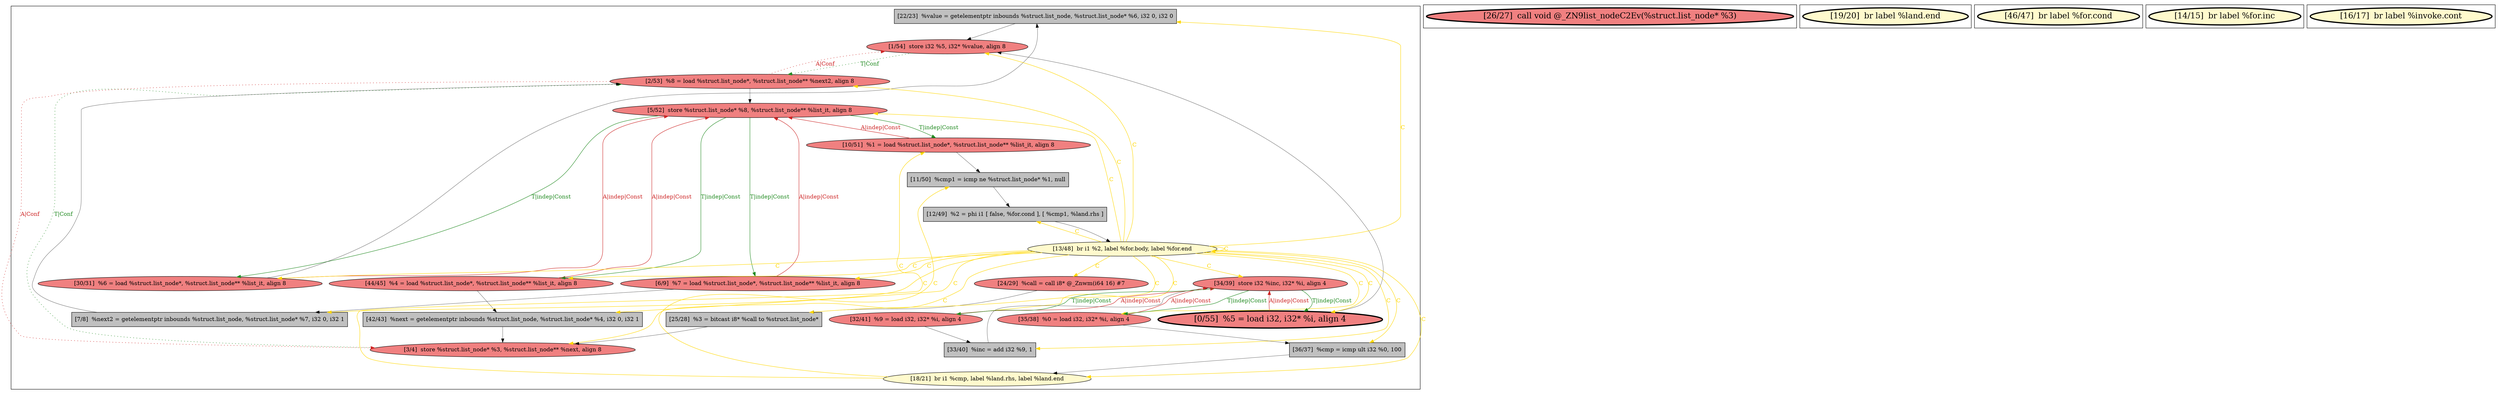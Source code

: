 
digraph G {





subgraph cluster4 {


node433 [fillcolor=grey,label="[22/23]  %value = getelementptr inbounds %struct.list_node, %struct.list_node* %6, i32 0, i32 0",shape=rectangle,style=filled ]
node434 [fillcolor=lightcoral,label="[24/29]  %call = call i8* @_Znwm(i64 16) #7",shape=ellipse,style=filled ]
node432 [fillcolor=grey,label="[42/43]  %next = getelementptr inbounds %struct.list_node, %struct.list_node* %4, i32 0, i32 1",shape=rectangle,style=filled ]
node435 [fillcolor=lightcoral,label="[6/9]  %7 = load %struct.list_node*, %struct.list_node** %list_it, align 8",shape=ellipse,style=filled ]
node430 [fillcolor=lightcoral,label="[3/4]  store %struct.list_node* %3, %struct.list_node** %next, align 8",shape=ellipse,style=filled ]
node419 [fillcolor=grey,label="[12/49]  %2 = phi i1 [ false, %for.cond ], [ %cmp1, %land.rhs ]",shape=rectangle,style=filled ]
node426 [fillcolor=lightcoral,label="[5/52]  store %struct.list_node* %8, %struct.list_node** %list_it, align 8",shape=ellipse,style=filled ]
node436 [fillcolor=lightcoral,label="[44/45]  %4 = load %struct.list_node*, %struct.list_node** %list_it, align 8",shape=ellipse,style=filled ]
node418 [fillcolor=lightcoral,label="[1/54]  store i32 %5, i32* %value, align 8",shape=ellipse,style=filled ]
node417 [fillcolor=lightcoral,label="[30/31]  %6 = load %struct.list_node*, %struct.list_node** %list_it, align 8",shape=ellipse,style=filled ]
node416 [fillcolor=lemonchiffon,label="[18/21]  br i1 %cmp, label %land.rhs, label %land.end",shape=ellipse,style=filled ]
node415 [fillcolor=grey,label="[36/37]  %cmp = icmp ult i32 %0, 100",shape=rectangle,style=filled ]
node427 [fillcolor=grey,label="[7/8]  %next2 = getelementptr inbounds %struct.list_node, %struct.list_node* %7, i32 0, i32 1",shape=rectangle,style=filled ]
node421 [penwidth=3.0,fontsize=20,fillcolor=lightcoral,label="[0/55]  %5 = load i32, i32* %i, align 4",shape=ellipse,style=filled ]
node422 [fillcolor=grey,label="[11/50]  %cmp1 = icmp ne %struct.list_node* %1, null",shape=rectangle,style=filled ]
node431 [fillcolor=lightcoral,label="[10/51]  %1 = load %struct.list_node*, %struct.list_node** %list_it, align 8",shape=ellipse,style=filled ]
node423 [fillcolor=lemonchiffon,label="[13/48]  br i1 %2, label %for.body, label %for.end",shape=ellipse,style=filled ]
node420 [fillcolor=grey,label="[33/40]  %inc = add i32 %9, 1",shape=rectangle,style=filled ]
node429 [fillcolor=lightcoral,label="[32/41]  %9 = load i32, i32* %i, align 4",shape=ellipse,style=filled ]
node414 [fillcolor=lightcoral,label="[35/38]  %0 = load i32, i32* %i, align 4",shape=ellipse,style=filled ]
node424 [fillcolor=lightcoral,label="[34/39]  store i32 %inc, i32* %i, align 4",shape=ellipse,style=filled ]
node425 [fillcolor=grey,label="[25/28]  %3 = bitcast i8* %call to %struct.list_node*",shape=rectangle,style=filled ]
node428 [fillcolor=lightcoral,label="[2/53]  %8 = load %struct.list_node*, %struct.list_node** %next2, align 8",shape=ellipse,style=filled ]

node423->node436 [style=solid,color=gold,label="C",penwidth=1.0,fontcolor=gold ]
node423->node424 [style=solid,color=gold,label="C",penwidth=1.0,fontcolor=gold ]
node423->node428 [style=solid,color=gold,label="C",penwidth=1.0,fontcolor=gold ]
node423->node427 [style=solid,color=gold,label="C",penwidth=1.0,fontcolor=gold ]
node423->node420 [style=solid,color=gold,label="C",penwidth=1.0,fontcolor=gold ]
node423->node425 [style=solid,color=gold,label="C",penwidth=1.0,fontcolor=gold ]
node433->node418 [style=solid,color=black,label="",penwidth=0.5,fontcolor=black ]
node423->node421 [style=solid,color=gold,label="C",penwidth=1.0,fontcolor=gold ]
node423->node433 [style=solid,color=gold,label="C",penwidth=1.0,fontcolor=gold ]
node423->node429 [style=solid,color=gold,label="C",penwidth=1.0,fontcolor=gold ]
node423->node423 [style=solid,color=gold,label="C",penwidth=1.0,fontcolor=gold ]
node423->node432 [style=solid,color=gold,label="C",penwidth=1.0,fontcolor=gold ]
node423->node415 [style=solid,color=gold,label="C",penwidth=1.0,fontcolor=gold ]
node423->node426 [style=solid,color=gold,label="C",penwidth=1.0,fontcolor=gold ]
node422->node419 [style=solid,color=black,label="",penwidth=0.5,fontcolor=black ]
node424->node429 [style=solid,color=forestgreen,label="T|indep|Const",penwidth=1.0,fontcolor=forestgreen ]
node431->node426 [style=solid,color=firebrick3,label="A|indep|Const",penwidth=1.0,fontcolor=firebrick3 ]
node416->node431 [style=solid,color=gold,label="C",penwidth=1.0,fontcolor=gold ]
node424->node421 [style=solid,color=forestgreen,label="T|indep|Const",penwidth=1.0,fontcolor=forestgreen ]
node421->node424 [style=solid,color=firebrick3,label="A|indep|Const",penwidth=1.0,fontcolor=firebrick3 ]
node417->node433 [style=solid,color=black,label="",penwidth=0.5,fontcolor=black ]
node427->node428 [style=solid,color=black,label="",penwidth=0.5,fontcolor=black ]
node423->node414 [style=solid,color=gold,label="C",penwidth=1.0,fontcolor=gold ]
node426->node431 [style=solid,color=forestgreen,label="T|indep|Const",penwidth=1.0,fontcolor=forestgreen ]
node426->node435 [style=solid,color=forestgreen,label="T|indep|Const",penwidth=1.0,fontcolor=forestgreen ]
node425->node430 [style=solid,color=black,label="",penwidth=0.5,fontcolor=black ]
node435->node426 [style=solid,color=firebrick3,label="A|indep|Const",penwidth=1.0,fontcolor=firebrick3 ]
node428->node426 [style=solid,color=black,label="",penwidth=0.5,fontcolor=black ]
node431->node422 [style=solid,color=black,label="",penwidth=0.5,fontcolor=black ]
node420->node424 [style=solid,color=black,label="",penwidth=0.5,fontcolor=black ]
node424->node414 [style=solid,color=forestgreen,label="T|indep|Const",penwidth=1.0,fontcolor=forestgreen ]
node417->node426 [style=solid,color=firebrick3,label="A|indep|Const",penwidth=1.0,fontcolor=firebrick3 ]
node423->node417 [style=solid,color=gold,label="C",penwidth=1.0,fontcolor=gold ]
node423->node430 [style=solid,color=gold,label="C",penwidth=1.0,fontcolor=gold ]
node423->node416 [style=solid,color=gold,label="C",penwidth=1.0,fontcolor=gold ]
node429->node420 [style=solid,color=black,label="",penwidth=0.5,fontcolor=black ]
node418->node428 [style=dotted,color=forestgreen,label="T|Conf",penwidth=1.0,fontcolor=forestgreen ]
node428->node430 [style=dotted,color=firebrick3,label="A|Conf",penwidth=1.0,fontcolor=firebrick3 ]
node435->node427 [style=solid,color=black,label="",penwidth=0.5,fontcolor=black ]
node430->node428 [style=dotted,color=forestgreen,label="T|Conf",penwidth=1.0,fontcolor=forestgreen ]
node429->node424 [style=solid,color=firebrick3,label="A|indep|Const",penwidth=1.0,fontcolor=firebrick3 ]
node434->node425 [style=solid,color=black,label="",penwidth=0.5,fontcolor=black ]
node414->node415 [style=solid,color=black,label="",penwidth=0.5,fontcolor=black ]
node436->node426 [style=solid,color=firebrick3,label="A|indep|Const",penwidth=1.0,fontcolor=firebrick3 ]
node436->node432 [style=solid,color=black,label="",penwidth=0.5,fontcolor=black ]
node432->node430 [style=solid,color=black,label="",penwidth=0.5,fontcolor=black ]
node426->node436 [style=solid,color=forestgreen,label="T|indep|Const",penwidth=1.0,fontcolor=forestgreen ]
node423->node434 [style=solid,color=gold,label="C",penwidth=1.0,fontcolor=gold ]
node423->node435 [style=solid,color=gold,label="C",penwidth=1.0,fontcolor=gold ]
node414->node424 [style=solid,color=firebrick3,label="A|indep|Const",penwidth=1.0,fontcolor=firebrick3 ]
node421->node418 [style=solid,color=black,label="",penwidth=0.5,fontcolor=black ]
node423->node419 [style=solid,color=gold,label="C",penwidth=1.0,fontcolor=gold ]
node426->node417 [style=solid,color=forestgreen,label="T|indep|Const",penwidth=1.0,fontcolor=forestgreen ]
node423->node418 [style=solid,color=gold,label="C",penwidth=1.0,fontcolor=gold ]
node428->node418 [style=dotted,color=firebrick3,label="A|Conf",penwidth=1.0,fontcolor=firebrick3 ]
node419->node423 [style=solid,color=black,label="",penwidth=0.5,fontcolor=black ]
node416->node422 [style=solid,color=gold,label="C",penwidth=1.0,fontcolor=gold ]
node415->node416 [style=solid,color=black,label="",penwidth=0.5,fontcolor=black ]


}

subgraph cluster3 {


node413 [penwidth=3.0,fontsize=20,fillcolor=lightcoral,label="[26/27]  call void @_ZN9list_nodeC2Ev(%struct.list_node* %3)",shape=ellipse,style=filled ]



}

subgraph cluster2 {


node412 [penwidth=3.0,fontsize=20,fillcolor=lemonchiffon,label="[19/20]  br label %land.end",shape=ellipse,style=filled ]



}

subgraph cluster5 {


node437 [penwidth=3.0,fontsize=20,fillcolor=lemonchiffon,label="[46/47]  br label %for.cond",shape=ellipse,style=filled ]



}

subgraph cluster0 {


node410 [penwidth=3.0,fontsize=20,fillcolor=lemonchiffon,label="[14/15]  br label %for.inc",shape=ellipse,style=filled ]



}

subgraph cluster1 {


node411 [penwidth=3.0,fontsize=20,fillcolor=lemonchiffon,label="[16/17]  br label %invoke.cont",shape=ellipse,style=filled ]



}

}
